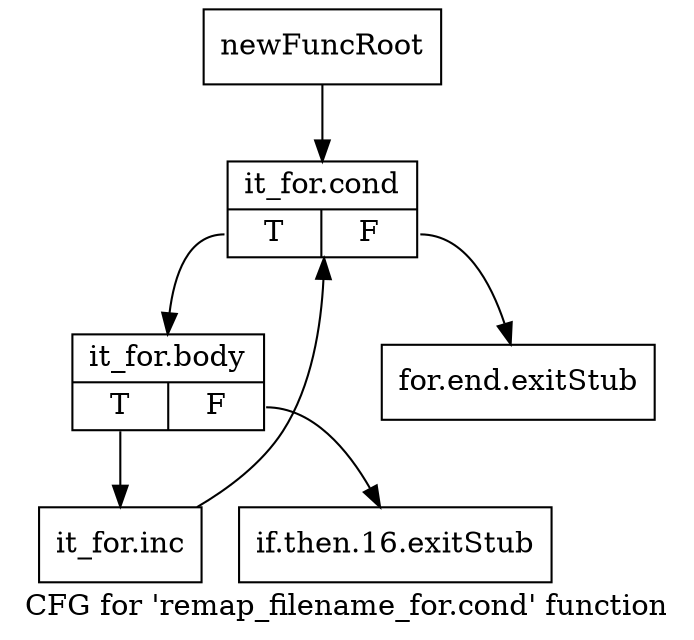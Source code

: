 digraph "CFG for 'remap_filename_for.cond' function" {
	label="CFG for 'remap_filename_for.cond' function";

	Node0xa2bbc10 [shape=record,label="{newFuncRoot}"];
	Node0xa2bbc10 -> Node0xa2bbd00;
	Node0xa2bbc60 [shape=record,label="{for.end.exitStub}"];
	Node0xa2bbcb0 [shape=record,label="{if.then.16.exitStub}"];
	Node0xa2bbd00 [shape=record,label="{it_for.cond|{<s0>T|<s1>F}}"];
	Node0xa2bbd00:s0 -> Node0xa2bbd50;
	Node0xa2bbd00:s1 -> Node0xa2bbc60;
	Node0xa2bbd50 [shape=record,label="{it_for.body|{<s0>T|<s1>F}}"];
	Node0xa2bbd50:s0 -> Node0xa2bbda0;
	Node0xa2bbd50:s1 -> Node0xa2bbcb0;
	Node0xa2bbda0 [shape=record,label="{it_for.inc}"];
	Node0xa2bbda0 -> Node0xa2bbd00;
}
